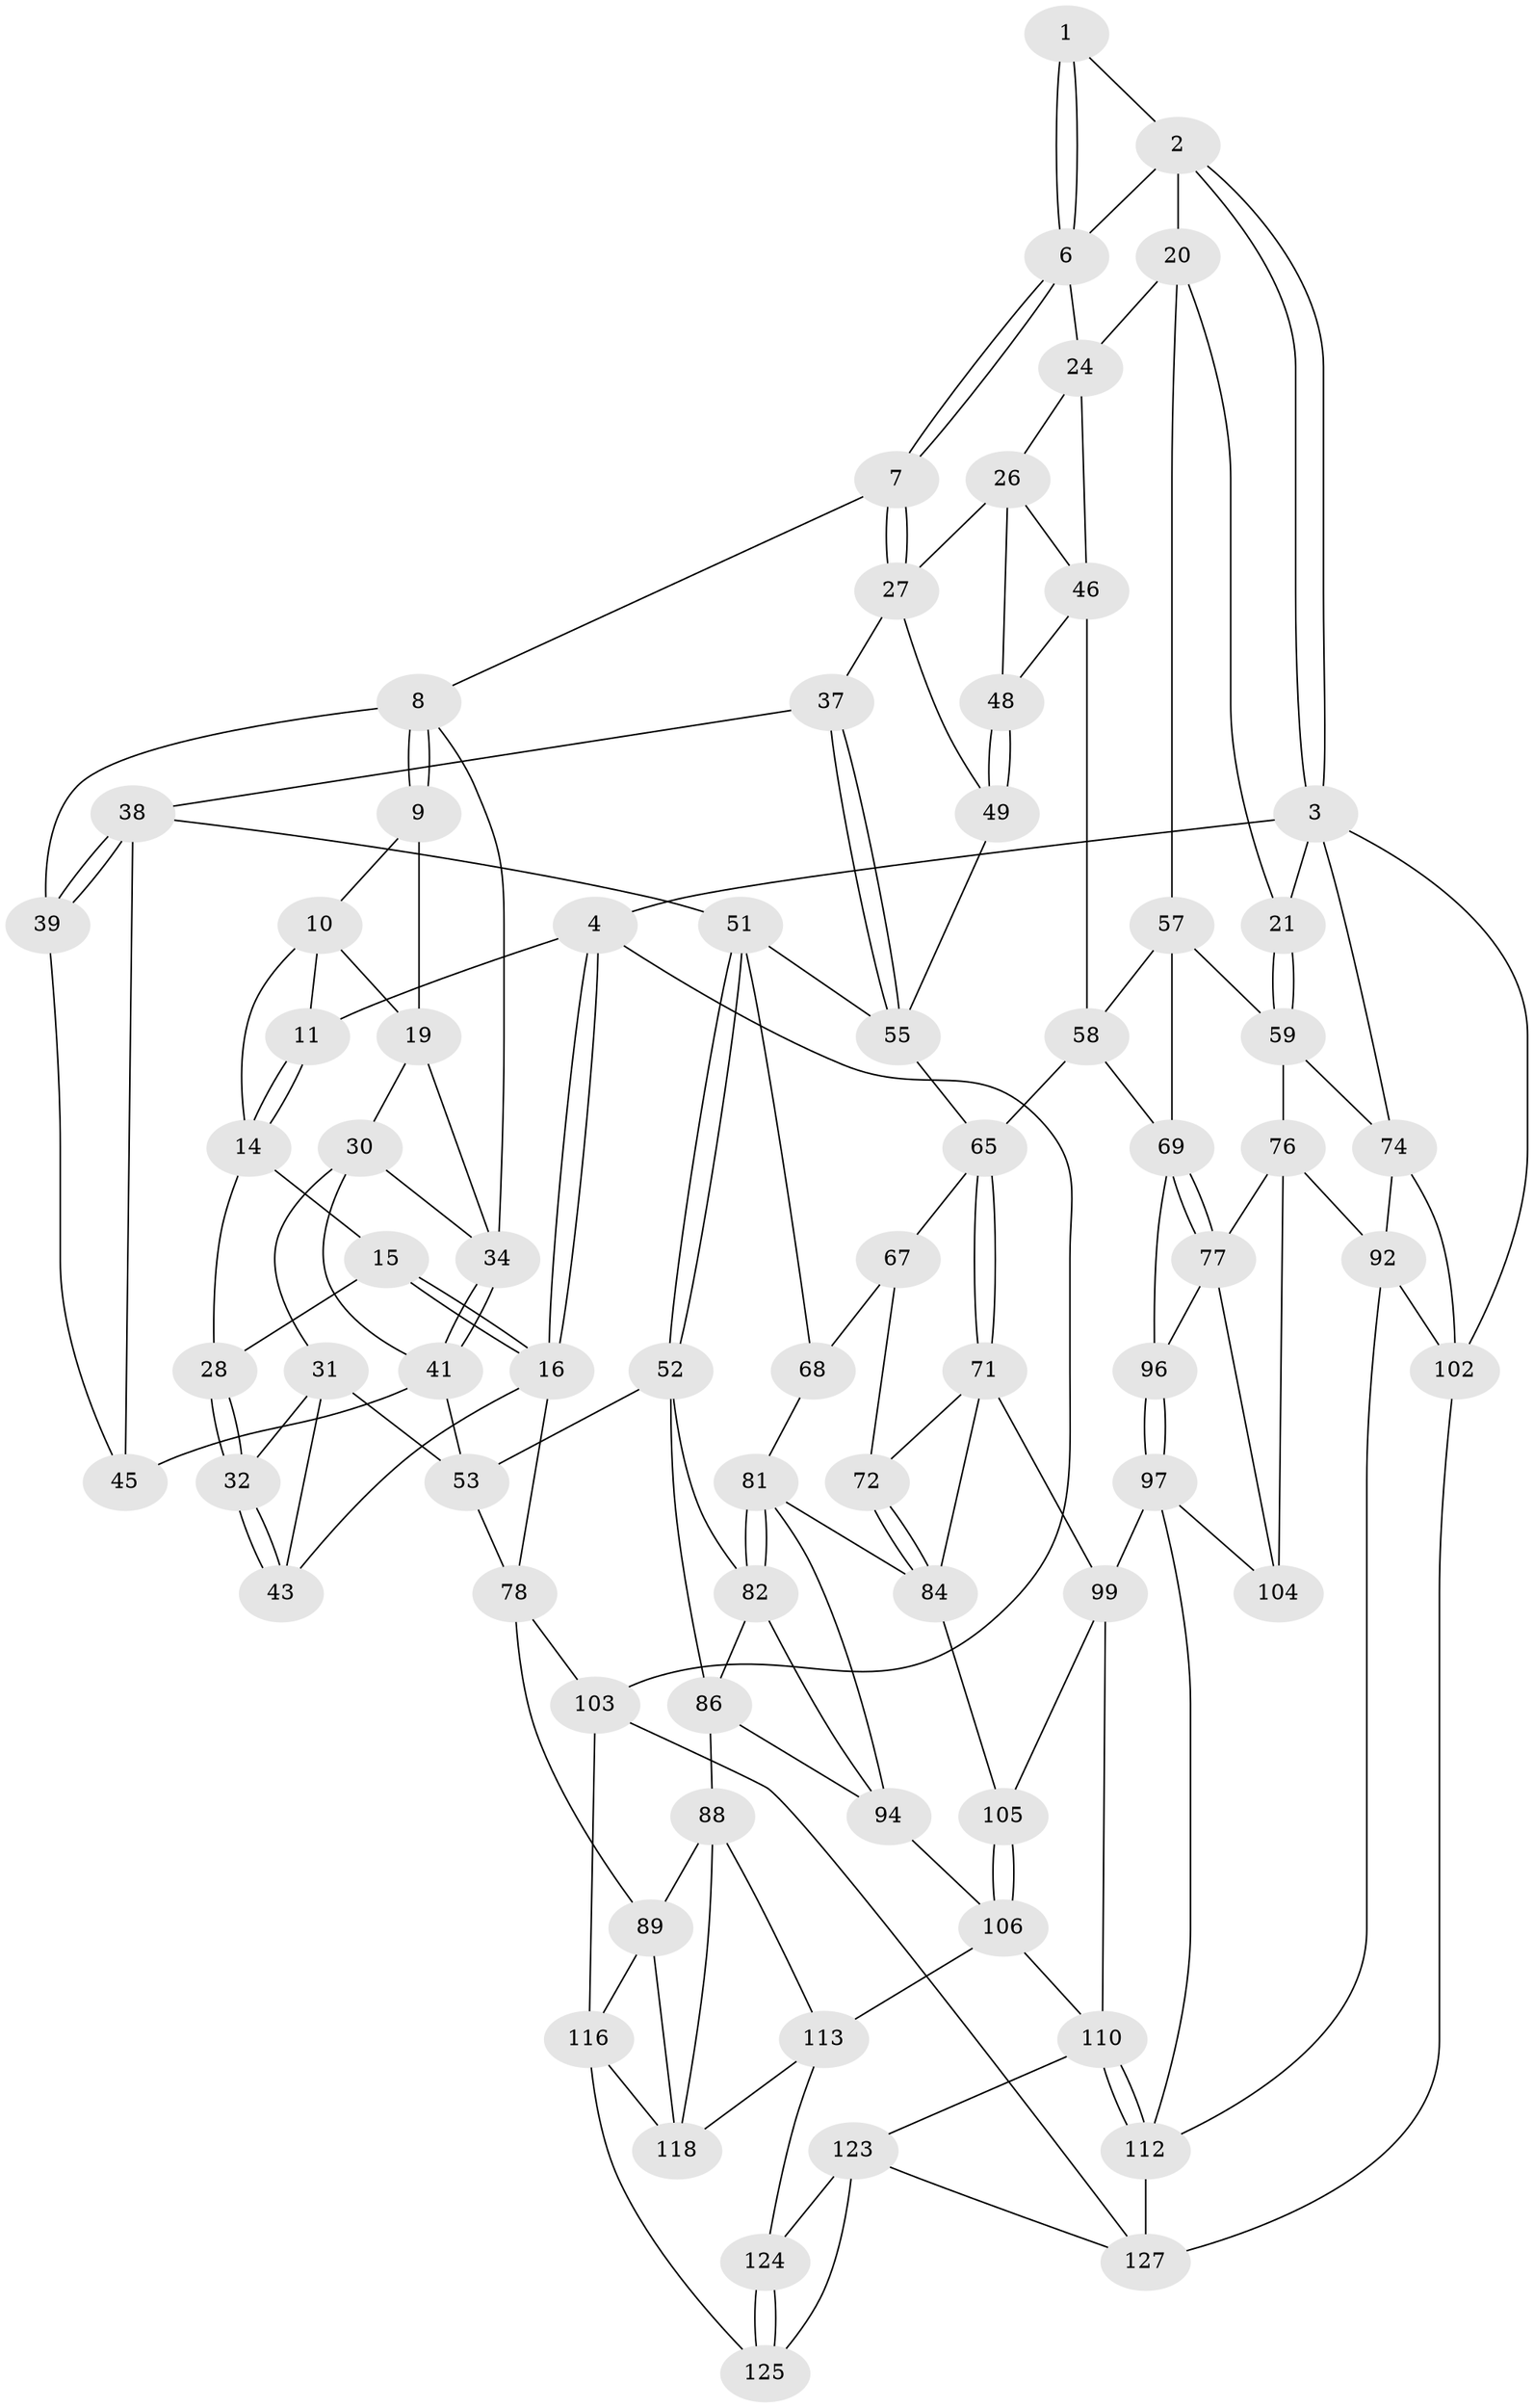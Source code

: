 // original degree distribution, {3: 0.015503875968992248, 4: 0.21705426356589147, 5: 0.5736434108527132, 6: 0.1937984496124031}
// Generated by graph-tools (version 1.1) at 2025/42/03/06/25 10:42:31]
// undirected, 75 vertices, 163 edges
graph export_dot {
graph [start="1"]
  node [color=gray90,style=filled];
  1 [pos="+0.4648725386541965+0"];
  2 [pos="+0.6958528436874715+0",super="+12"];
  3 [pos="+1+0",super="+22"];
  4 [pos="+0+0",super="+5"];
  6 [pos="+0.44148955525009975+0.01651111770404182",super="+13"];
  7 [pos="+0.40040240326178894+0.10271520450862404"];
  8 [pos="+0.3960104055401204+0.10583734685939146",super="+33"];
  9 [pos="+0.2660833038709012+0.04119531845951369"];
  10 [pos="+0.14414572775883566+0",super="+17"];
  11 [pos="+0.12907176100040701+0"];
  14 [pos="+0.025891226672882+0.09441543053075017",super="+18"];
  15 [pos="+0+0.11799492531767679"];
  16 [pos="+0+0.10781095527027694",super="+44"];
  19 [pos="+0.16733947680182992+0.14837924371092012",super="+29"];
  20 [pos="+0.8155976966756708+0.18821106551797145",super="+23"];
  21 [pos="+0.8643449675180845+0.18571111821351338"];
  24 [pos="+0.7089120142316413+0.2354899737354338",super="+25"];
  26 [pos="+0.543125657264669+0.2070427952315147",super="+47"];
  27 [pos="+0.5218539675183527+0.20631459256332693",super="+36"];
  28 [pos="+0.0698409494669674+0.20238527986363997"];
  30 [pos="+0.12947431581820903+0.29442646199403094",super="+40"];
  31 [pos="+0.09960645019904187+0.30229808077623954",super="+61"];
  32 [pos="+0.06890267100219973+0.20460369292416292"];
  34 [pos="+0.2317755948709332+0.16767865328980866",super="+35"];
  37 [pos="+0.4086969399336802+0.27812882960107593"];
  38 [pos="+0.3919962190889841+0.2589433316313043",super="+50"];
  39 [pos="+0.375411051037126+0.2092681196433757"];
  41 [pos="+0.26371860853781565+0.2577407710199134",super="+42"];
  43 [pos="+0+0.332683627090976"];
  45 [pos="+0.3034257052092825+0.27226771899658775"];
  46 [pos="+0.6392991448740354+0.2476719264392743",super="+54"];
  48 [pos="+0.5575686266604426+0.33436081148518537"];
  49 [pos="+0.5039486252249812+0.3468741441546157"];
  51 [pos="+0.2867974584862144+0.4310345072490137",super="+56"];
  52 [pos="+0.2853432182329239+0.43166114364809816",super="+83"];
  53 [pos="+0.255213401060646+0.4276542315178782",super="+62"];
  55 [pos="+0.38854120346231935+0.3843577597232995",super="+63"];
  57 [pos="+0.7358127963758263+0.33078206302142976",super="+60"];
  58 [pos="+0.6354555860913648+0.3769745514185844",super="+64"];
  59 [pos="+0.9448975638561021+0.3966335480513571",super="+75"];
  65 [pos="+0.5963898181436424+0.5097868277789346",super="+66"];
  67 [pos="+0.4756637131159508+0.4169781737540195",super="+73"];
  68 [pos="+0.3575249214240759+0.44244376571636335",super="+80"];
  69 [pos="+0.7591239968831688+0.48732456454599976",super="+70"];
  71 [pos="+0.590698669066007+0.5141003255513495",super="+100"];
  72 [pos="+0.49523687650037+0.5030299180221809"];
  74 [pos="+1+0.46735960145083316",super="+91"];
  76 [pos="+0.9359477150314586+0.47145753304656557",super="+93"];
  77 [pos="+0.8379531608546639+0.5288620243677402",super="+95"];
  78 [pos="+0.08694693021171457+0.5898846574363243",super="+79"];
  81 [pos="+0.4032329231942573+0.5903120264359857",super="+85"];
  82 [pos="+0.34469729760981765+0.5515760712416323",super="+90"];
  84 [pos="+0.41983837590378714+0.6199701713674253",super="+101"];
  86 [pos="+0.26829589692650474+0.6329594658489915",super="+87"];
  88 [pos="+0.2516160308340695+0.6558132859995602",super="+114"];
  89 [pos="+0.09889576719417621+0.606336681020548",super="+115"];
  92 [pos="+0.9850212729413932+0.7768060071197775",super="+119"];
  94 [pos="+0.4066880604522985+0.6262948375671599",super="+108"];
  96 [pos="+0.688392796401465+0.6060915659132542"];
  97 [pos="+0.6880217397059009+0.7339161538811028",super="+98"];
  99 [pos="+0.555851034780339+0.6374836671229502",super="+109"];
  102 [pos="+1+0.8259606899918651",super="+126"];
  103 [pos="+0+1"];
  104 [pos="+0.8398659018614716+0.6492229308362621"];
  105 [pos="+0.4489673515857343+0.691945271181086"];
  106 [pos="+0.4062895408585739+0.8117296874165616",super="+107"];
  110 [pos="+0.5074076541871988+0.8486650455779833",super="+111"];
  112 [pos="+0.6409036381193809+0.8484050146168232",super="+120"];
  113 [pos="+0.33920949803415756+0.7824211127602461",super="+122"];
  116 [pos="+0.0005250378233682988+0.9754685387137757",super="+117"];
  118 [pos="+0.19372995138523585+0.789168696153426",super="+121"];
  123 [pos="+0.43694682832668846+0.8659299153894441",super="+128"];
  124 [pos="+0.2979243147884983+0.9047718446474303"];
  125 [pos="+0.20104691181378878+1"];
  127 [pos="+0.7177991799965758+1",super="+129"];
  1 -- 2;
  1 -- 6;
  1 -- 6;
  2 -- 3;
  2 -- 3;
  2 -- 20;
  2 -- 6;
  3 -- 4;
  3 -- 102;
  3 -- 74;
  3 -- 21;
  4 -- 16;
  4 -- 16;
  4 -- 103;
  4 -- 11;
  6 -- 7;
  6 -- 7;
  6 -- 24;
  7 -- 8;
  7 -- 27;
  7 -- 27;
  8 -- 9;
  8 -- 9;
  8 -- 34;
  8 -- 39;
  9 -- 10;
  9 -- 19;
  10 -- 11;
  10 -- 19;
  10 -- 14;
  11 -- 14;
  11 -- 14;
  14 -- 15;
  14 -- 28;
  15 -- 16;
  15 -- 16;
  15 -- 28;
  16 -- 43;
  16 -- 78;
  19 -- 30;
  19 -- 34;
  20 -- 21;
  20 -- 24;
  20 -- 57;
  21 -- 59;
  21 -- 59;
  24 -- 46;
  24 -- 26;
  26 -- 27;
  26 -- 48;
  26 -- 46;
  27 -- 49;
  27 -- 37;
  28 -- 32;
  28 -- 32;
  30 -- 31;
  30 -- 41;
  30 -- 34;
  31 -- 32;
  31 -- 43;
  31 -- 53;
  32 -- 43;
  32 -- 43;
  34 -- 41;
  34 -- 41;
  37 -- 38;
  37 -- 55;
  37 -- 55;
  38 -- 39;
  38 -- 39;
  38 -- 51;
  38 -- 45;
  39 -- 45;
  41 -- 45;
  41 -- 53;
  46 -- 48;
  46 -- 58;
  48 -- 49;
  48 -- 49;
  49 -- 55;
  51 -- 52;
  51 -- 52;
  51 -- 68;
  51 -- 55;
  52 -- 53;
  52 -- 82;
  52 -- 86;
  53 -- 78;
  55 -- 65;
  57 -- 58;
  57 -- 59;
  57 -- 69;
  58 -- 65;
  58 -- 69;
  59 -- 74;
  59 -- 76;
  65 -- 71;
  65 -- 71;
  65 -- 67;
  67 -- 68 [weight=2];
  67 -- 72;
  68 -- 81;
  69 -- 77;
  69 -- 77;
  69 -- 96;
  71 -- 72;
  71 -- 99;
  71 -- 84;
  72 -- 84;
  72 -- 84;
  74 -- 92;
  74 -- 102;
  76 -- 77;
  76 -- 104;
  76 -- 92;
  77 -- 96;
  77 -- 104;
  78 -- 89;
  78 -- 103;
  81 -- 82;
  81 -- 82;
  81 -- 84;
  81 -- 94;
  82 -- 94;
  82 -- 86;
  84 -- 105;
  86 -- 88;
  86 -- 94;
  88 -- 89;
  88 -- 113;
  88 -- 118;
  89 -- 116;
  89 -- 118;
  92 -- 112;
  92 -- 102;
  94 -- 106;
  96 -- 97;
  96 -- 97;
  97 -- 104;
  97 -- 112;
  97 -- 99;
  99 -- 105;
  99 -- 110;
  102 -- 127 [weight=2];
  103 -- 127;
  103 -- 116;
  105 -- 106;
  105 -- 106;
  106 -- 113;
  106 -- 110;
  110 -- 112;
  110 -- 112;
  110 -- 123;
  112 -- 127;
  113 -- 124;
  113 -- 118;
  116 -- 125;
  116 -- 118;
  123 -- 124;
  123 -- 125;
  123 -- 127;
  124 -- 125;
  124 -- 125;
}
